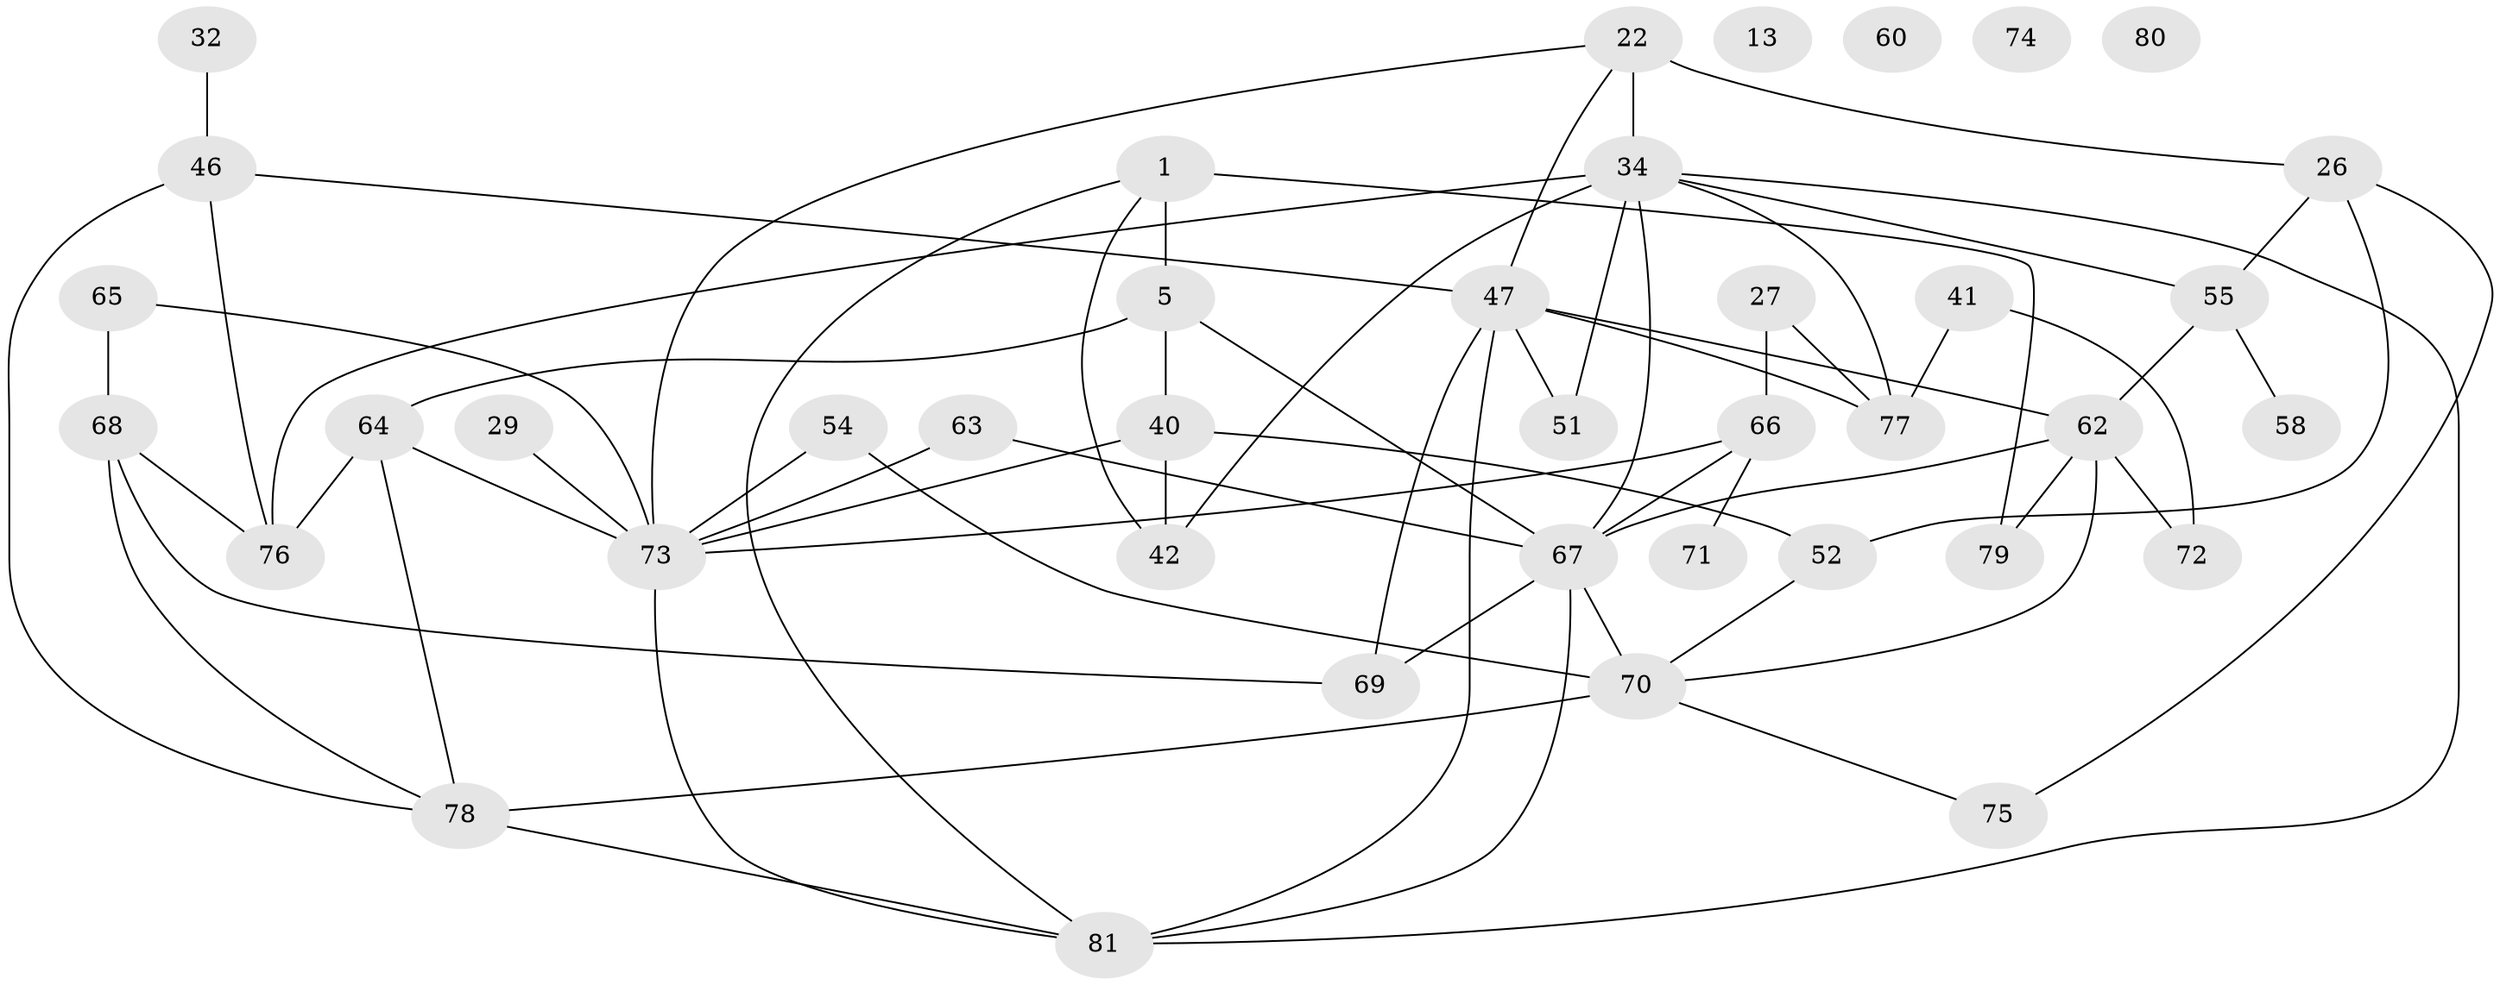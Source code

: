 // original degree distribution, {5: 0.13580246913580246, 2: 0.3333333333333333, 4: 0.12345679012345678, 3: 0.20987654320987653, 6: 0.04938271604938271, 0: 0.04938271604938271, 1: 0.07407407407407407, 7: 0.024691358024691357}
// Generated by graph-tools (version 1.1) at 2025/40/03/09/25 04:40:00]
// undirected, 40 vertices, 67 edges
graph export_dot {
graph [start="1"]
  node [color=gray90,style=filled];
  1;
  5 [super="+3"];
  13;
  22;
  26 [super="+11"];
  27;
  29 [super="+19"];
  32 [super="+16"];
  34 [super="+9+15"];
  40 [super="+31"];
  41;
  42 [super="+38"];
  46;
  47 [super="+45"];
  51;
  52 [super="+39"];
  54;
  55;
  58;
  60;
  62 [super="+56+48"];
  63 [super="+57"];
  64;
  65;
  66;
  67 [super="+30+61"];
  68 [super="+37"];
  69 [super="+35"];
  70 [super="+50+49"];
  71;
  72;
  73 [super="+10+23+33+36+44+43"];
  74;
  75;
  76 [super="+20"];
  77 [super="+18"];
  78 [super="+53+59"];
  79;
  80;
  81 [super="+8"];
  1 -- 5 [weight=2];
  1 -- 79;
  1 -- 81;
  1 -- 42;
  5 -- 40 [weight=2];
  5 -- 64;
  5 -- 67 [weight=2];
  22 -- 47;
  22 -- 34 [weight=3];
  22 -- 73;
  22 -- 26;
  26 -- 52;
  26 -- 75;
  26 -- 55;
  27 -- 66;
  27 -- 77;
  29 -- 73;
  32 -- 46;
  34 -- 76;
  34 -- 81;
  34 -- 51;
  34 -- 55;
  34 -- 67;
  34 -- 42;
  34 -- 77;
  40 -- 52;
  40 -- 42;
  40 -- 73;
  41 -- 72;
  41 -- 77;
  46 -- 76 [weight=2];
  46 -- 78;
  46 -- 47;
  47 -- 51;
  47 -- 62 [weight=2];
  47 -- 69;
  47 -- 81 [weight=2];
  47 -- 77;
  52 -- 70 [weight=2];
  54 -- 70;
  54 -- 73;
  55 -- 58;
  55 -- 62;
  62 -- 72;
  62 -- 70;
  62 -- 79;
  62 -- 67;
  63 -- 67;
  63 -- 73;
  64 -- 76 [weight=2];
  64 -- 73;
  64 -- 78;
  65 -- 68;
  65 -- 73;
  66 -- 71;
  66 -- 73;
  66 -- 67;
  67 -- 81;
  67 -- 69 [weight=2];
  67 -- 70 [weight=3];
  68 -- 69;
  68 -- 76;
  68 -- 78;
  70 -- 78;
  70 -- 75;
  73 -- 81;
  78 -- 81 [weight=2];
}
